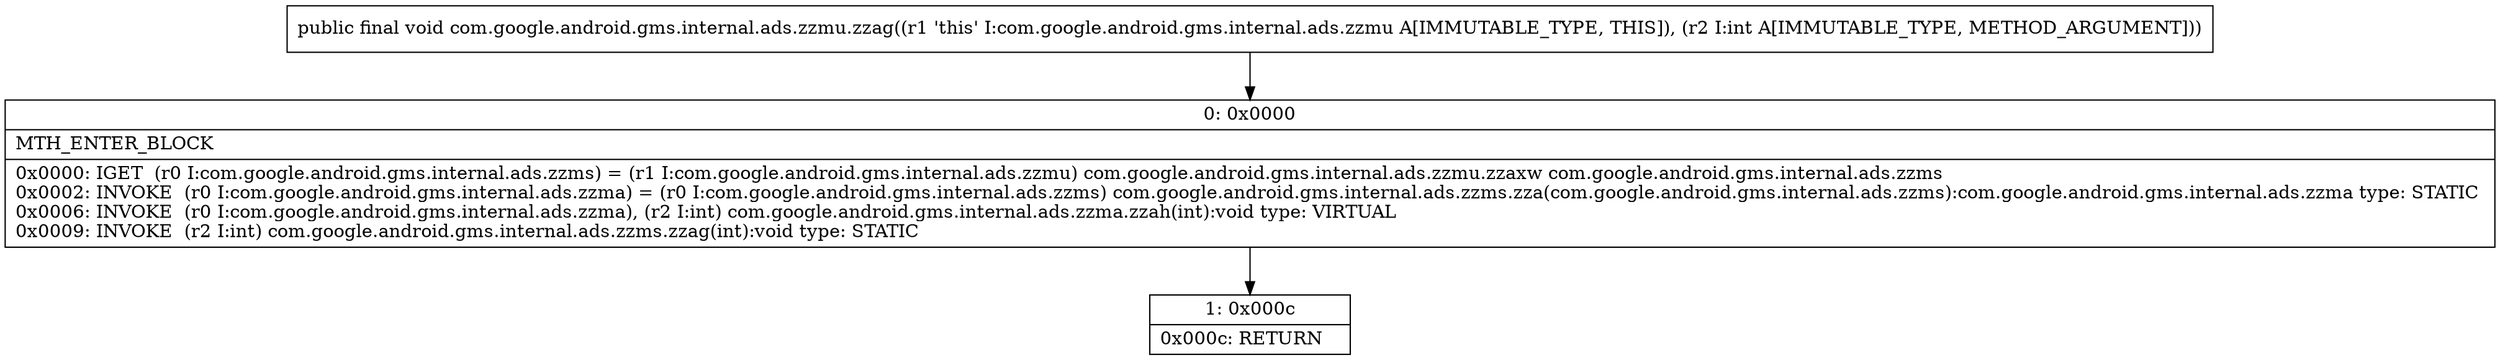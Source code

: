 digraph "CFG forcom.google.android.gms.internal.ads.zzmu.zzag(I)V" {
Node_0 [shape=record,label="{0\:\ 0x0000|MTH_ENTER_BLOCK\l|0x0000: IGET  (r0 I:com.google.android.gms.internal.ads.zzms) = (r1 I:com.google.android.gms.internal.ads.zzmu) com.google.android.gms.internal.ads.zzmu.zzaxw com.google.android.gms.internal.ads.zzms \l0x0002: INVOKE  (r0 I:com.google.android.gms.internal.ads.zzma) = (r0 I:com.google.android.gms.internal.ads.zzms) com.google.android.gms.internal.ads.zzms.zza(com.google.android.gms.internal.ads.zzms):com.google.android.gms.internal.ads.zzma type: STATIC \l0x0006: INVOKE  (r0 I:com.google.android.gms.internal.ads.zzma), (r2 I:int) com.google.android.gms.internal.ads.zzma.zzah(int):void type: VIRTUAL \l0x0009: INVOKE  (r2 I:int) com.google.android.gms.internal.ads.zzms.zzag(int):void type: STATIC \l}"];
Node_1 [shape=record,label="{1\:\ 0x000c|0x000c: RETURN   \l}"];
MethodNode[shape=record,label="{public final void com.google.android.gms.internal.ads.zzmu.zzag((r1 'this' I:com.google.android.gms.internal.ads.zzmu A[IMMUTABLE_TYPE, THIS]), (r2 I:int A[IMMUTABLE_TYPE, METHOD_ARGUMENT])) }"];
MethodNode -> Node_0;
Node_0 -> Node_1;
}


